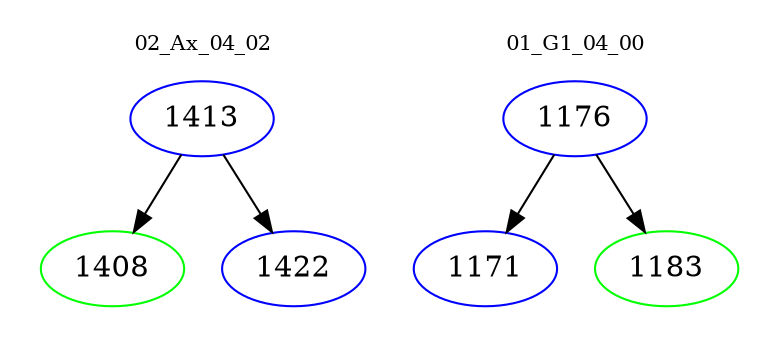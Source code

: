 digraph{
subgraph cluster_0 {
color = white
label = "02_Ax_04_02";
fontsize=10;
T0_1413 [label="1413", color="blue"]
T0_1413 -> T0_1408 [color="black"]
T0_1408 [label="1408", color="green"]
T0_1413 -> T0_1422 [color="black"]
T0_1422 [label="1422", color="blue"]
}
subgraph cluster_1 {
color = white
label = "01_G1_04_00";
fontsize=10;
T1_1176 [label="1176", color="blue"]
T1_1176 -> T1_1171 [color="black"]
T1_1171 [label="1171", color="blue"]
T1_1176 -> T1_1183 [color="black"]
T1_1183 [label="1183", color="green"]
}
}
